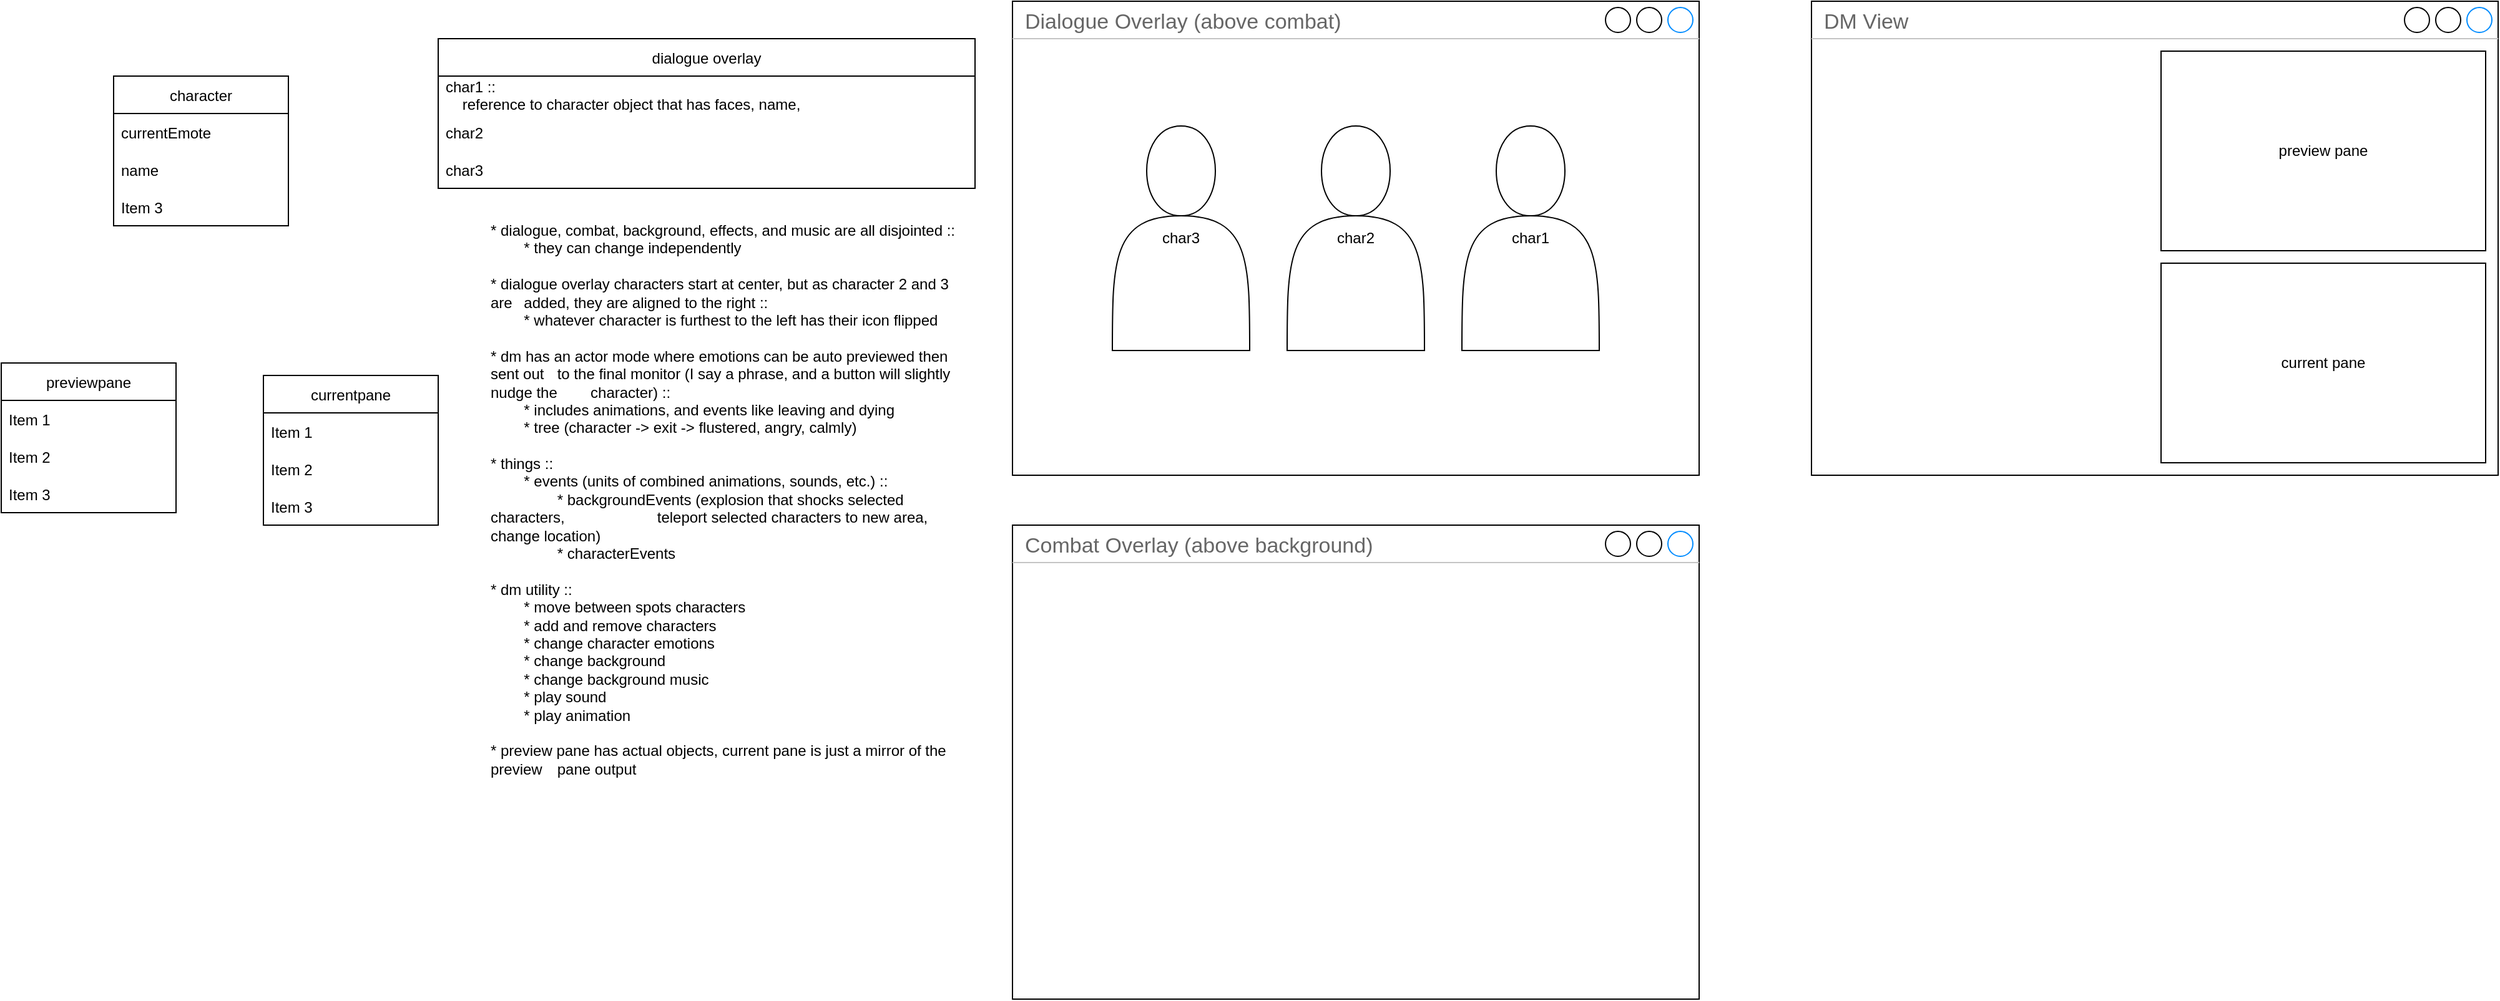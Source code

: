 <mxfile version="17.2.3" type="device"><diagram id="oyW97MEb7wjsUzzg35zt" name="Page-1"><mxGraphModel dx="1688" dy="459" grid="1" gridSize="10" guides="1" tooltips="1" connect="1" arrows="1" fold="1" page="1" pageScale="1" pageWidth="850" pageHeight="1100" math="0" shadow="0"><root><mxCell id="0"/><mxCell id="1" parent="0"/><mxCell id="jWRcQIFiGdKdXGeMnED0-3" value="Dialogue Overlay (above combat)" style="strokeWidth=1;shadow=0;dashed=0;align=center;html=1;shape=mxgraph.mockup.containers.window;align=left;verticalAlign=top;spacingLeft=8;strokeColor2=#008cff;strokeColor3=#c4c4c4;fontColor=#666666;mainText=;fontSize=17;labelBackgroundColor=none;" parent="1" vertex="1"><mxGeometry x="80" y="40" width="550" height="380" as="geometry"/></mxCell><mxCell id="jWRcQIFiGdKdXGeMnED0-4" value="DM View" style="strokeWidth=1;shadow=0;dashed=0;align=center;html=1;shape=mxgraph.mockup.containers.window;align=left;verticalAlign=top;spacingLeft=8;strokeColor2=#008cff;strokeColor3=#c4c4c4;fontColor=#666666;mainText=;fontSize=17;labelBackgroundColor=none;" parent="1" vertex="1"><mxGeometry x="720" y="40" width="550" height="380" as="geometry"/></mxCell><mxCell id="jWRcQIFiGdKdXGeMnED0-5" value="Combat Overlay (above background)" style="strokeWidth=1;shadow=0;dashed=0;align=center;html=1;shape=mxgraph.mockup.containers.window;align=left;verticalAlign=top;spacingLeft=8;strokeColor2=#008cff;strokeColor3=#c4c4c4;fontColor=#666666;mainText=;fontSize=17;labelBackgroundColor=none;" parent="1" vertex="1"><mxGeometry x="80" y="460" width="550" height="380" as="geometry"/></mxCell><mxCell id="jWRcQIFiGdKdXGeMnED0-6" value="char1" style="shape=actor;whiteSpace=wrap;html=1;" parent="1" vertex="1"><mxGeometry x="440" y="140" width="110" height="180" as="geometry"/></mxCell><mxCell id="jWRcQIFiGdKdXGeMnED0-7" value="char2" style="shape=actor;whiteSpace=wrap;html=1;" parent="1" vertex="1"><mxGeometry x="300" y="140" width="110" height="180" as="geometry"/></mxCell><mxCell id="jWRcQIFiGdKdXGeMnED0-9" value="dialogue overlay" style="swimlane;fontStyle=0;childLayout=stackLayout;horizontal=1;startSize=30;horizontalStack=0;resizeParent=1;resizeParentMax=0;resizeLast=0;collapsible=1;marginBottom=0;" parent="1" vertex="1"><mxGeometry x="-380" y="70" width="430" height="120" as="geometry"/></mxCell><mxCell id="jWRcQIFiGdKdXGeMnED0-10" value="char1 ::&#xA;    reference to character object that has faces, name, &#xA;" style="text;strokeColor=none;fillColor=none;align=left;verticalAlign=middle;spacingLeft=4;spacingRight=4;overflow=hidden;points=[[0,0.5],[1,0.5]];portConstraint=eastwest;rotatable=0;" parent="jWRcQIFiGdKdXGeMnED0-9" vertex="1"><mxGeometry y="30" width="430" height="30" as="geometry"/></mxCell><mxCell id="jWRcQIFiGdKdXGeMnED0-11" value="char2" style="text;strokeColor=none;fillColor=none;align=left;verticalAlign=middle;spacingLeft=4;spacingRight=4;overflow=hidden;points=[[0,0.5],[1,0.5]];portConstraint=eastwest;rotatable=0;" parent="jWRcQIFiGdKdXGeMnED0-9" vertex="1"><mxGeometry y="60" width="430" height="30" as="geometry"/></mxCell><mxCell id="jWRcQIFiGdKdXGeMnED0-12" value="char3" style="text;strokeColor=none;fillColor=none;align=left;verticalAlign=middle;spacingLeft=4;spacingRight=4;overflow=hidden;points=[[0,0.5],[1,0.5]];portConstraint=eastwest;rotatable=0;" parent="jWRcQIFiGdKdXGeMnED0-9" vertex="1"><mxGeometry y="90" width="430" height="30" as="geometry"/></mxCell><mxCell id="jWRcQIFiGdKdXGeMnED0-13" value="&lt;div&gt;* dialogue, combat, background, effects, and music are all disjointed ::&lt;/div&gt;&lt;div&gt;&lt;span style=&quot;white-space: pre&quot;&gt;&#9;&lt;/span&gt;* they can change independently&lt;br&gt;&lt;/div&gt;&lt;div&gt;&lt;br&gt;&lt;/div&gt;&lt;div&gt;* dialogue overlay characters start at center, but as character 2 and 3 are &lt;span style=&quot;white-space: pre&quot;&gt;&#9;&lt;/span&gt;added, they are aligned to the right ::&lt;/div&gt;&lt;div&gt;&lt;span style=&quot;white-space: pre&quot;&gt;&#9;&lt;/span&gt;* whatever character is furthest to the left has their icon flipped&lt;/div&gt;&lt;div&gt;&lt;br&gt;&lt;/div&gt;&lt;div&gt;* dm has an actor mode where emotions can be auto previewed then sent out &lt;span style=&quot;white-space: pre&quot;&gt;&#9;&lt;/span&gt;to the final monitor (I say a phrase, and a button will slightly nudge the &lt;span style=&quot;white-space: pre&quot;&gt;&#9;&lt;/span&gt;character) ::&lt;/div&gt;&lt;div&gt;&lt;span style=&quot;white-space: pre&quot;&gt;&#9;&lt;/span&gt;* includes animations, and events like leaving and dying&lt;/div&gt;&lt;div&gt;&lt;span style=&quot;white-space: pre&quot;&gt;&#9;&lt;/span&gt;* tree (character -&amp;gt; exit -&amp;gt; flustered, angry, calmly)&lt;br&gt;&lt;/div&gt;&lt;div&gt;&lt;br&gt;&lt;/div&gt;&lt;div&gt;* things ::&lt;/div&gt;&lt;div&gt;&lt;span style=&quot;white-space: pre&quot;&gt;&#9;&lt;/span&gt;* events (units of combined animations, sounds, etc.) :: &lt;br&gt;&lt;/div&gt;&lt;div&gt;&lt;span style=&quot;white-space: pre&quot;&gt;&#9;&lt;/span&gt;&lt;span style=&quot;white-space: pre&quot;&gt;&#9;&lt;/span&gt;* backgroundEvents (explosion that shocks selected characters, &lt;span style=&quot;white-space: pre&quot;&gt;&#9;&lt;/span&gt;&lt;span style=&quot;white-space: pre&quot;&gt;&#9;&lt;/span&gt;&lt;span style=&quot;white-space: pre&quot;&gt;&#9;&lt;/span&gt;teleport selected characters to new area, change location)&lt;br&gt;&lt;/div&gt;&lt;div&gt;&lt;span style=&quot;white-space: pre&quot;&gt;&#9;&lt;/span&gt;&lt;span style=&quot;white-space: pre&quot;&gt;&#9;&lt;/span&gt;* characterEvents &lt;br&gt;&lt;/div&gt;&lt;div&gt;&lt;br&gt;&lt;/div&gt;&lt;div&gt;* dm utility ::&lt;/div&gt;&lt;div&gt;&lt;span style=&quot;white-space: pre&quot;&gt;&#9;&lt;/span&gt;* move between spots characters&lt;/div&gt;&lt;div&gt;&lt;span style=&quot;white-space: pre&quot;&gt;&#9;&lt;/span&gt;* add and remove characters&lt;/div&gt;&lt;div&gt;&lt;span style=&quot;white-space: pre&quot;&gt;&#9;&lt;/span&gt;* change character emotions&lt;/div&gt;&lt;div&gt;&lt;span style=&quot;white-space: pre&quot;&gt;&#9;&lt;/span&gt;* change background&lt;/div&gt;&lt;div&gt;&lt;span style=&quot;white-space: pre&quot;&gt;&#9;&lt;/span&gt;* change background music&lt;/div&gt;&lt;div&gt;&lt;span style=&quot;white-space: pre&quot;&gt;&#9;&lt;/span&gt;* play sound&lt;/div&gt;&lt;div&gt;&lt;span style=&quot;white-space: pre&quot;&gt;&#9;&lt;/span&gt;* play animation&lt;br&gt;&lt;/div&gt;&lt;div&gt;&lt;br&gt;&lt;/div&gt;&lt;div&gt;* preview pane has actual objects, current pane is just a mirror of the preview &lt;span style=&quot;white-space: pre&quot;&gt;&#9;&lt;/span&gt;pane output&lt;br&gt;&lt;/div&gt;" style="text;html=1;strokeColor=none;fillColor=none;align=left;verticalAlign=top;whiteSpace=wrap;rounded=0;" parent="1" vertex="1"><mxGeometry x="-340" y="210" width="380" height="470" as="geometry"/></mxCell><mxCell id="jWRcQIFiGdKdXGeMnED0-14" value="char3" style="shape=actor;whiteSpace=wrap;html=1;" parent="1" vertex="1"><mxGeometry x="160" y="140" width="110" height="180" as="geometry"/></mxCell><mxCell id="Dbvg-Hu-qDanrfvruPPQ-1" value="current pane" style="rounded=0;whiteSpace=wrap;html=1;" vertex="1" parent="1"><mxGeometry x="1000" y="250" width="260" height="160" as="geometry"/></mxCell><mxCell id="Dbvg-Hu-qDanrfvruPPQ-2" value="preview pane" style="rounded=0;whiteSpace=wrap;html=1;" vertex="1" parent="1"><mxGeometry x="1000" y="80" width="260" height="160" as="geometry"/></mxCell><mxCell id="Dbvg-Hu-qDanrfvruPPQ-3" value="character" style="swimlane;fontStyle=0;childLayout=stackLayout;horizontal=1;startSize=30;horizontalStack=0;resizeParent=1;resizeParentMax=0;resizeLast=0;collapsible=1;marginBottom=0;" vertex="1" parent="1"><mxGeometry x="-640" y="100" width="140" height="120" as="geometry"/></mxCell><mxCell id="Dbvg-Hu-qDanrfvruPPQ-4" value="currentEmote" style="text;strokeColor=none;fillColor=none;align=left;verticalAlign=middle;spacingLeft=4;spacingRight=4;overflow=hidden;points=[[0,0.5],[1,0.5]];portConstraint=eastwest;rotatable=0;" vertex="1" parent="Dbvg-Hu-qDanrfvruPPQ-3"><mxGeometry y="30" width="140" height="30" as="geometry"/></mxCell><mxCell id="Dbvg-Hu-qDanrfvruPPQ-5" value="name" style="text;strokeColor=none;fillColor=none;align=left;verticalAlign=middle;spacingLeft=4;spacingRight=4;overflow=hidden;points=[[0,0.5],[1,0.5]];portConstraint=eastwest;rotatable=0;" vertex="1" parent="Dbvg-Hu-qDanrfvruPPQ-3"><mxGeometry y="60" width="140" height="30" as="geometry"/></mxCell><mxCell id="Dbvg-Hu-qDanrfvruPPQ-6" value="Item 3" style="text;strokeColor=none;fillColor=none;align=left;verticalAlign=middle;spacingLeft=4;spacingRight=4;overflow=hidden;points=[[0,0.5],[1,0.5]];portConstraint=eastwest;rotatable=0;" vertex="1" parent="Dbvg-Hu-qDanrfvruPPQ-3"><mxGeometry y="90" width="140" height="30" as="geometry"/></mxCell><mxCell id="Dbvg-Hu-qDanrfvruPPQ-7" value="previewpane" style="swimlane;fontStyle=0;childLayout=stackLayout;horizontal=1;startSize=30;horizontalStack=0;resizeParent=1;resizeParentMax=0;resizeLast=0;collapsible=1;marginBottom=0;" vertex="1" parent="1"><mxGeometry x="-730" y="330" width="140" height="120" as="geometry"/></mxCell><mxCell id="Dbvg-Hu-qDanrfvruPPQ-8" value="Item 1" style="text;strokeColor=none;fillColor=none;align=left;verticalAlign=middle;spacingLeft=4;spacingRight=4;overflow=hidden;points=[[0,0.5],[1,0.5]];portConstraint=eastwest;rotatable=0;" vertex="1" parent="Dbvg-Hu-qDanrfvruPPQ-7"><mxGeometry y="30" width="140" height="30" as="geometry"/></mxCell><mxCell id="Dbvg-Hu-qDanrfvruPPQ-9" value="Item 2" style="text;strokeColor=none;fillColor=none;align=left;verticalAlign=middle;spacingLeft=4;spacingRight=4;overflow=hidden;points=[[0,0.5],[1,0.5]];portConstraint=eastwest;rotatable=0;" vertex="1" parent="Dbvg-Hu-qDanrfvruPPQ-7"><mxGeometry y="60" width="140" height="30" as="geometry"/></mxCell><mxCell id="Dbvg-Hu-qDanrfvruPPQ-10" value="Item 3" style="text;strokeColor=none;fillColor=none;align=left;verticalAlign=middle;spacingLeft=4;spacingRight=4;overflow=hidden;points=[[0,0.5],[1,0.5]];portConstraint=eastwest;rotatable=0;" vertex="1" parent="Dbvg-Hu-qDanrfvruPPQ-7"><mxGeometry y="90" width="140" height="30" as="geometry"/></mxCell><mxCell id="Dbvg-Hu-qDanrfvruPPQ-11" value="currentpane" style="swimlane;fontStyle=0;childLayout=stackLayout;horizontal=1;startSize=30;horizontalStack=0;resizeParent=1;resizeParentMax=0;resizeLast=0;collapsible=1;marginBottom=0;" vertex="1" parent="1"><mxGeometry x="-520" y="340" width="140" height="120" as="geometry"/></mxCell><mxCell id="Dbvg-Hu-qDanrfvruPPQ-12" value="Item 1" style="text;strokeColor=none;fillColor=none;align=left;verticalAlign=middle;spacingLeft=4;spacingRight=4;overflow=hidden;points=[[0,0.5],[1,0.5]];portConstraint=eastwest;rotatable=0;" vertex="1" parent="Dbvg-Hu-qDanrfvruPPQ-11"><mxGeometry y="30" width="140" height="30" as="geometry"/></mxCell><mxCell id="Dbvg-Hu-qDanrfvruPPQ-13" value="Item 2" style="text;strokeColor=none;fillColor=none;align=left;verticalAlign=middle;spacingLeft=4;spacingRight=4;overflow=hidden;points=[[0,0.5],[1,0.5]];portConstraint=eastwest;rotatable=0;" vertex="1" parent="Dbvg-Hu-qDanrfvruPPQ-11"><mxGeometry y="60" width="140" height="30" as="geometry"/></mxCell><mxCell id="Dbvg-Hu-qDanrfvruPPQ-14" value="Item 3" style="text;strokeColor=none;fillColor=none;align=left;verticalAlign=middle;spacingLeft=4;spacingRight=4;overflow=hidden;points=[[0,0.5],[1,0.5]];portConstraint=eastwest;rotatable=0;" vertex="1" parent="Dbvg-Hu-qDanrfvruPPQ-11"><mxGeometry y="90" width="140" height="30" as="geometry"/></mxCell></root></mxGraphModel></diagram></mxfile>
